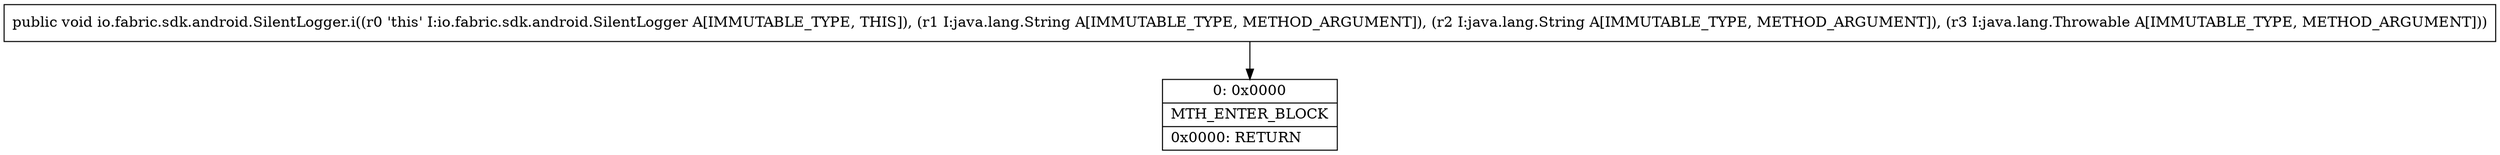 digraph "CFG forio.fabric.sdk.android.SilentLogger.i(Ljava\/lang\/String;Ljava\/lang\/String;Ljava\/lang\/Throwable;)V" {
Node_0 [shape=record,label="{0\:\ 0x0000|MTH_ENTER_BLOCK\l|0x0000: RETURN   \l}"];
MethodNode[shape=record,label="{public void io.fabric.sdk.android.SilentLogger.i((r0 'this' I:io.fabric.sdk.android.SilentLogger A[IMMUTABLE_TYPE, THIS]), (r1 I:java.lang.String A[IMMUTABLE_TYPE, METHOD_ARGUMENT]), (r2 I:java.lang.String A[IMMUTABLE_TYPE, METHOD_ARGUMENT]), (r3 I:java.lang.Throwable A[IMMUTABLE_TYPE, METHOD_ARGUMENT])) }"];
MethodNode -> Node_0;
}

